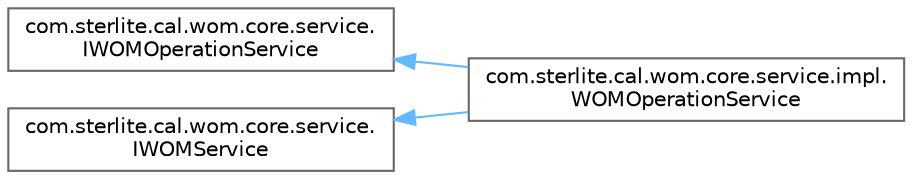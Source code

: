 digraph "Graphical Class Hierarchy"
{
 // LATEX_PDF_SIZE
  bgcolor="transparent";
  edge [fontname=Helvetica,fontsize=10,labelfontname=Helvetica,labelfontsize=10];
  node [fontname=Helvetica,fontsize=10,shape=box,height=0.2,width=0.4];
  rankdir="LR";
  Node0 [id="Node000000",label="com.sterlite.cal.wom.core.service.\lIWOMOperationService",height=0.2,width=0.4,color="grey40", fillcolor="white", style="filled",URL="$interfacecom_1_1sterlite_1_1cal_1_1wom_1_1core_1_1service_1_1_i_w_o_m_operation_service.html",tooltip=" "];
  Node0 -> Node1 [id="edge884_Node000000_Node000001",dir="back",color="steelblue1",style="solid",tooltip=" "];
  Node1 [id="Node000001",label="com.sterlite.cal.wom.core.service.impl.\lWOMOperationService",height=0.2,width=0.4,color="grey40", fillcolor="white", style="filled",URL="$classcom_1_1sterlite_1_1cal_1_1wom_1_1core_1_1service_1_1impl_1_1_w_o_m_operation_service.html",tooltip=" "];
  Node2 [id="Node000002",label="com.sterlite.cal.wom.core.service.\lIWOMService",height=0.2,width=0.4,color="grey40", fillcolor="white", style="filled",URL="$interfacecom_1_1sterlite_1_1cal_1_1wom_1_1core_1_1service_1_1_i_w_o_m_service.html",tooltip=" "];
  Node2 -> Node1 [id="edge885_Node000002_Node000001",dir="back",color="steelblue1",style="solid",tooltip=" "];
}
